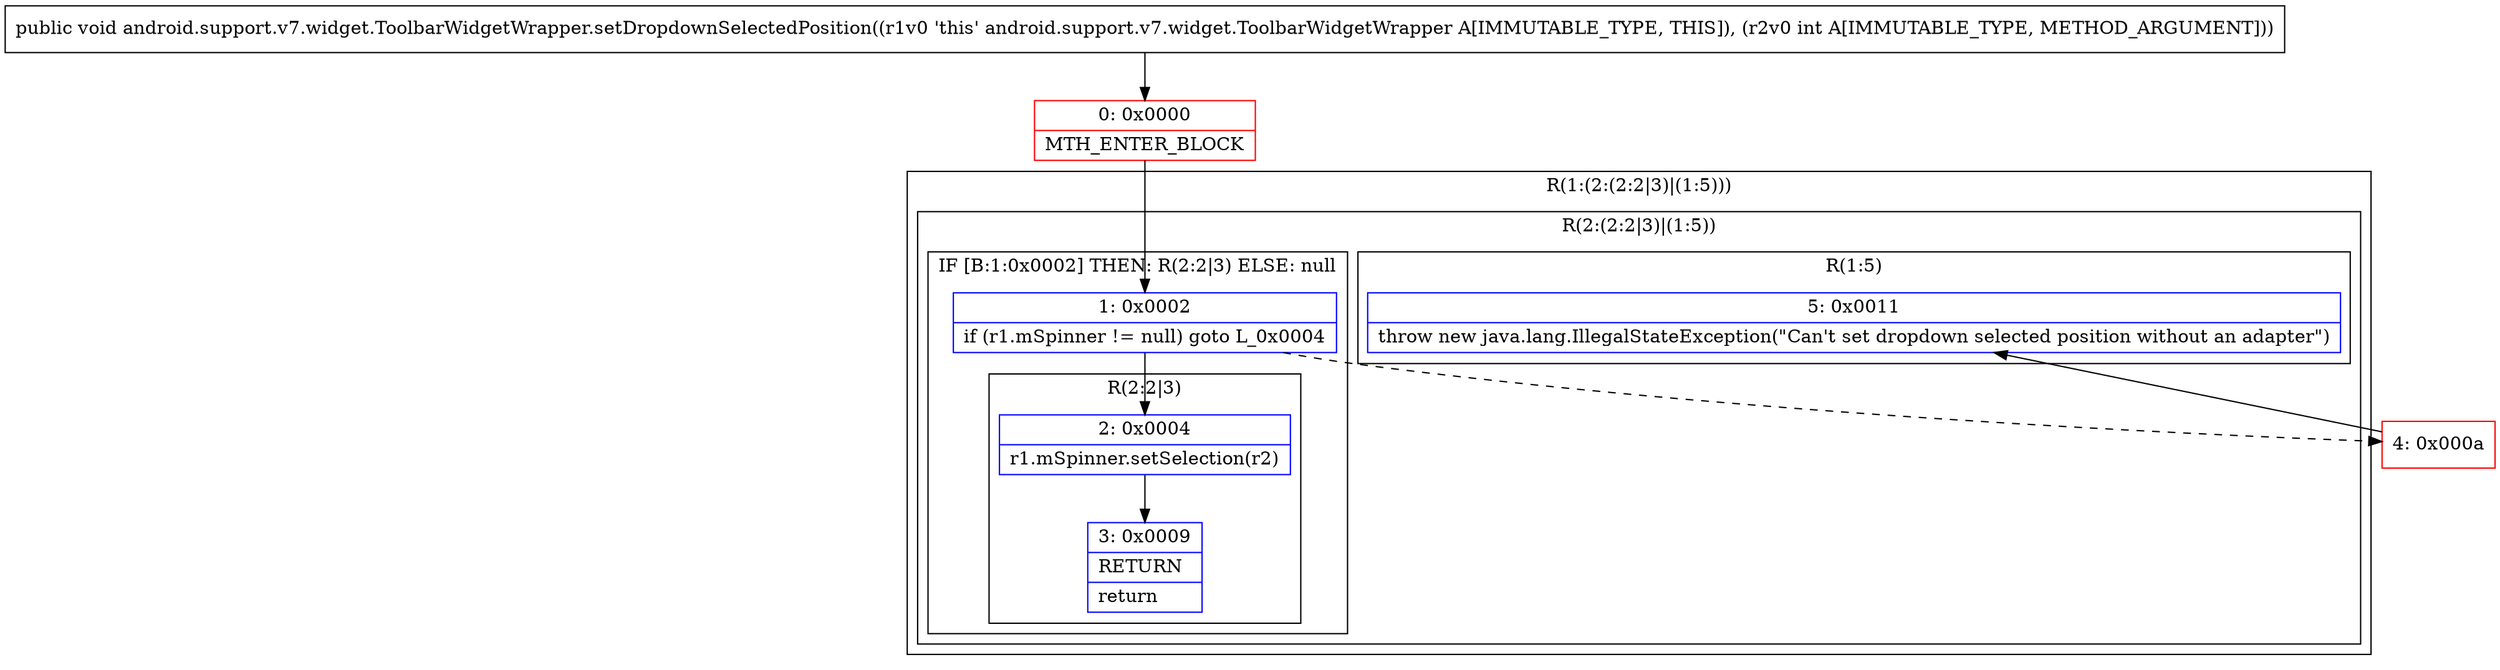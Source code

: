 digraph "CFG forandroid.support.v7.widget.ToolbarWidgetWrapper.setDropdownSelectedPosition(I)V" {
subgraph cluster_Region_1757815726 {
label = "R(1:(2:(2:2|3)|(1:5)))";
node [shape=record,color=blue];
subgraph cluster_Region_1955540984 {
label = "R(2:(2:2|3)|(1:5))";
node [shape=record,color=blue];
subgraph cluster_IfRegion_1917068661 {
label = "IF [B:1:0x0002] THEN: R(2:2|3) ELSE: null";
node [shape=record,color=blue];
Node_1 [shape=record,label="{1\:\ 0x0002|if (r1.mSpinner != null) goto L_0x0004\l}"];
subgraph cluster_Region_1205896368 {
label = "R(2:2|3)";
node [shape=record,color=blue];
Node_2 [shape=record,label="{2\:\ 0x0004|r1.mSpinner.setSelection(r2)\l}"];
Node_3 [shape=record,label="{3\:\ 0x0009|RETURN\l|return\l}"];
}
}
subgraph cluster_Region_509744305 {
label = "R(1:5)";
node [shape=record,color=blue];
Node_5 [shape=record,label="{5\:\ 0x0011|throw new java.lang.IllegalStateException(\"Can't set dropdown selected position without an adapter\")\l}"];
}
}
}
Node_0 [shape=record,color=red,label="{0\:\ 0x0000|MTH_ENTER_BLOCK\l}"];
Node_4 [shape=record,color=red,label="{4\:\ 0x000a}"];
MethodNode[shape=record,label="{public void android.support.v7.widget.ToolbarWidgetWrapper.setDropdownSelectedPosition((r1v0 'this' android.support.v7.widget.ToolbarWidgetWrapper A[IMMUTABLE_TYPE, THIS]), (r2v0 int A[IMMUTABLE_TYPE, METHOD_ARGUMENT])) }"];
MethodNode -> Node_0;
Node_1 -> Node_2;
Node_1 -> Node_4[style=dashed];
Node_2 -> Node_3;
Node_0 -> Node_1;
Node_4 -> Node_5;
}


